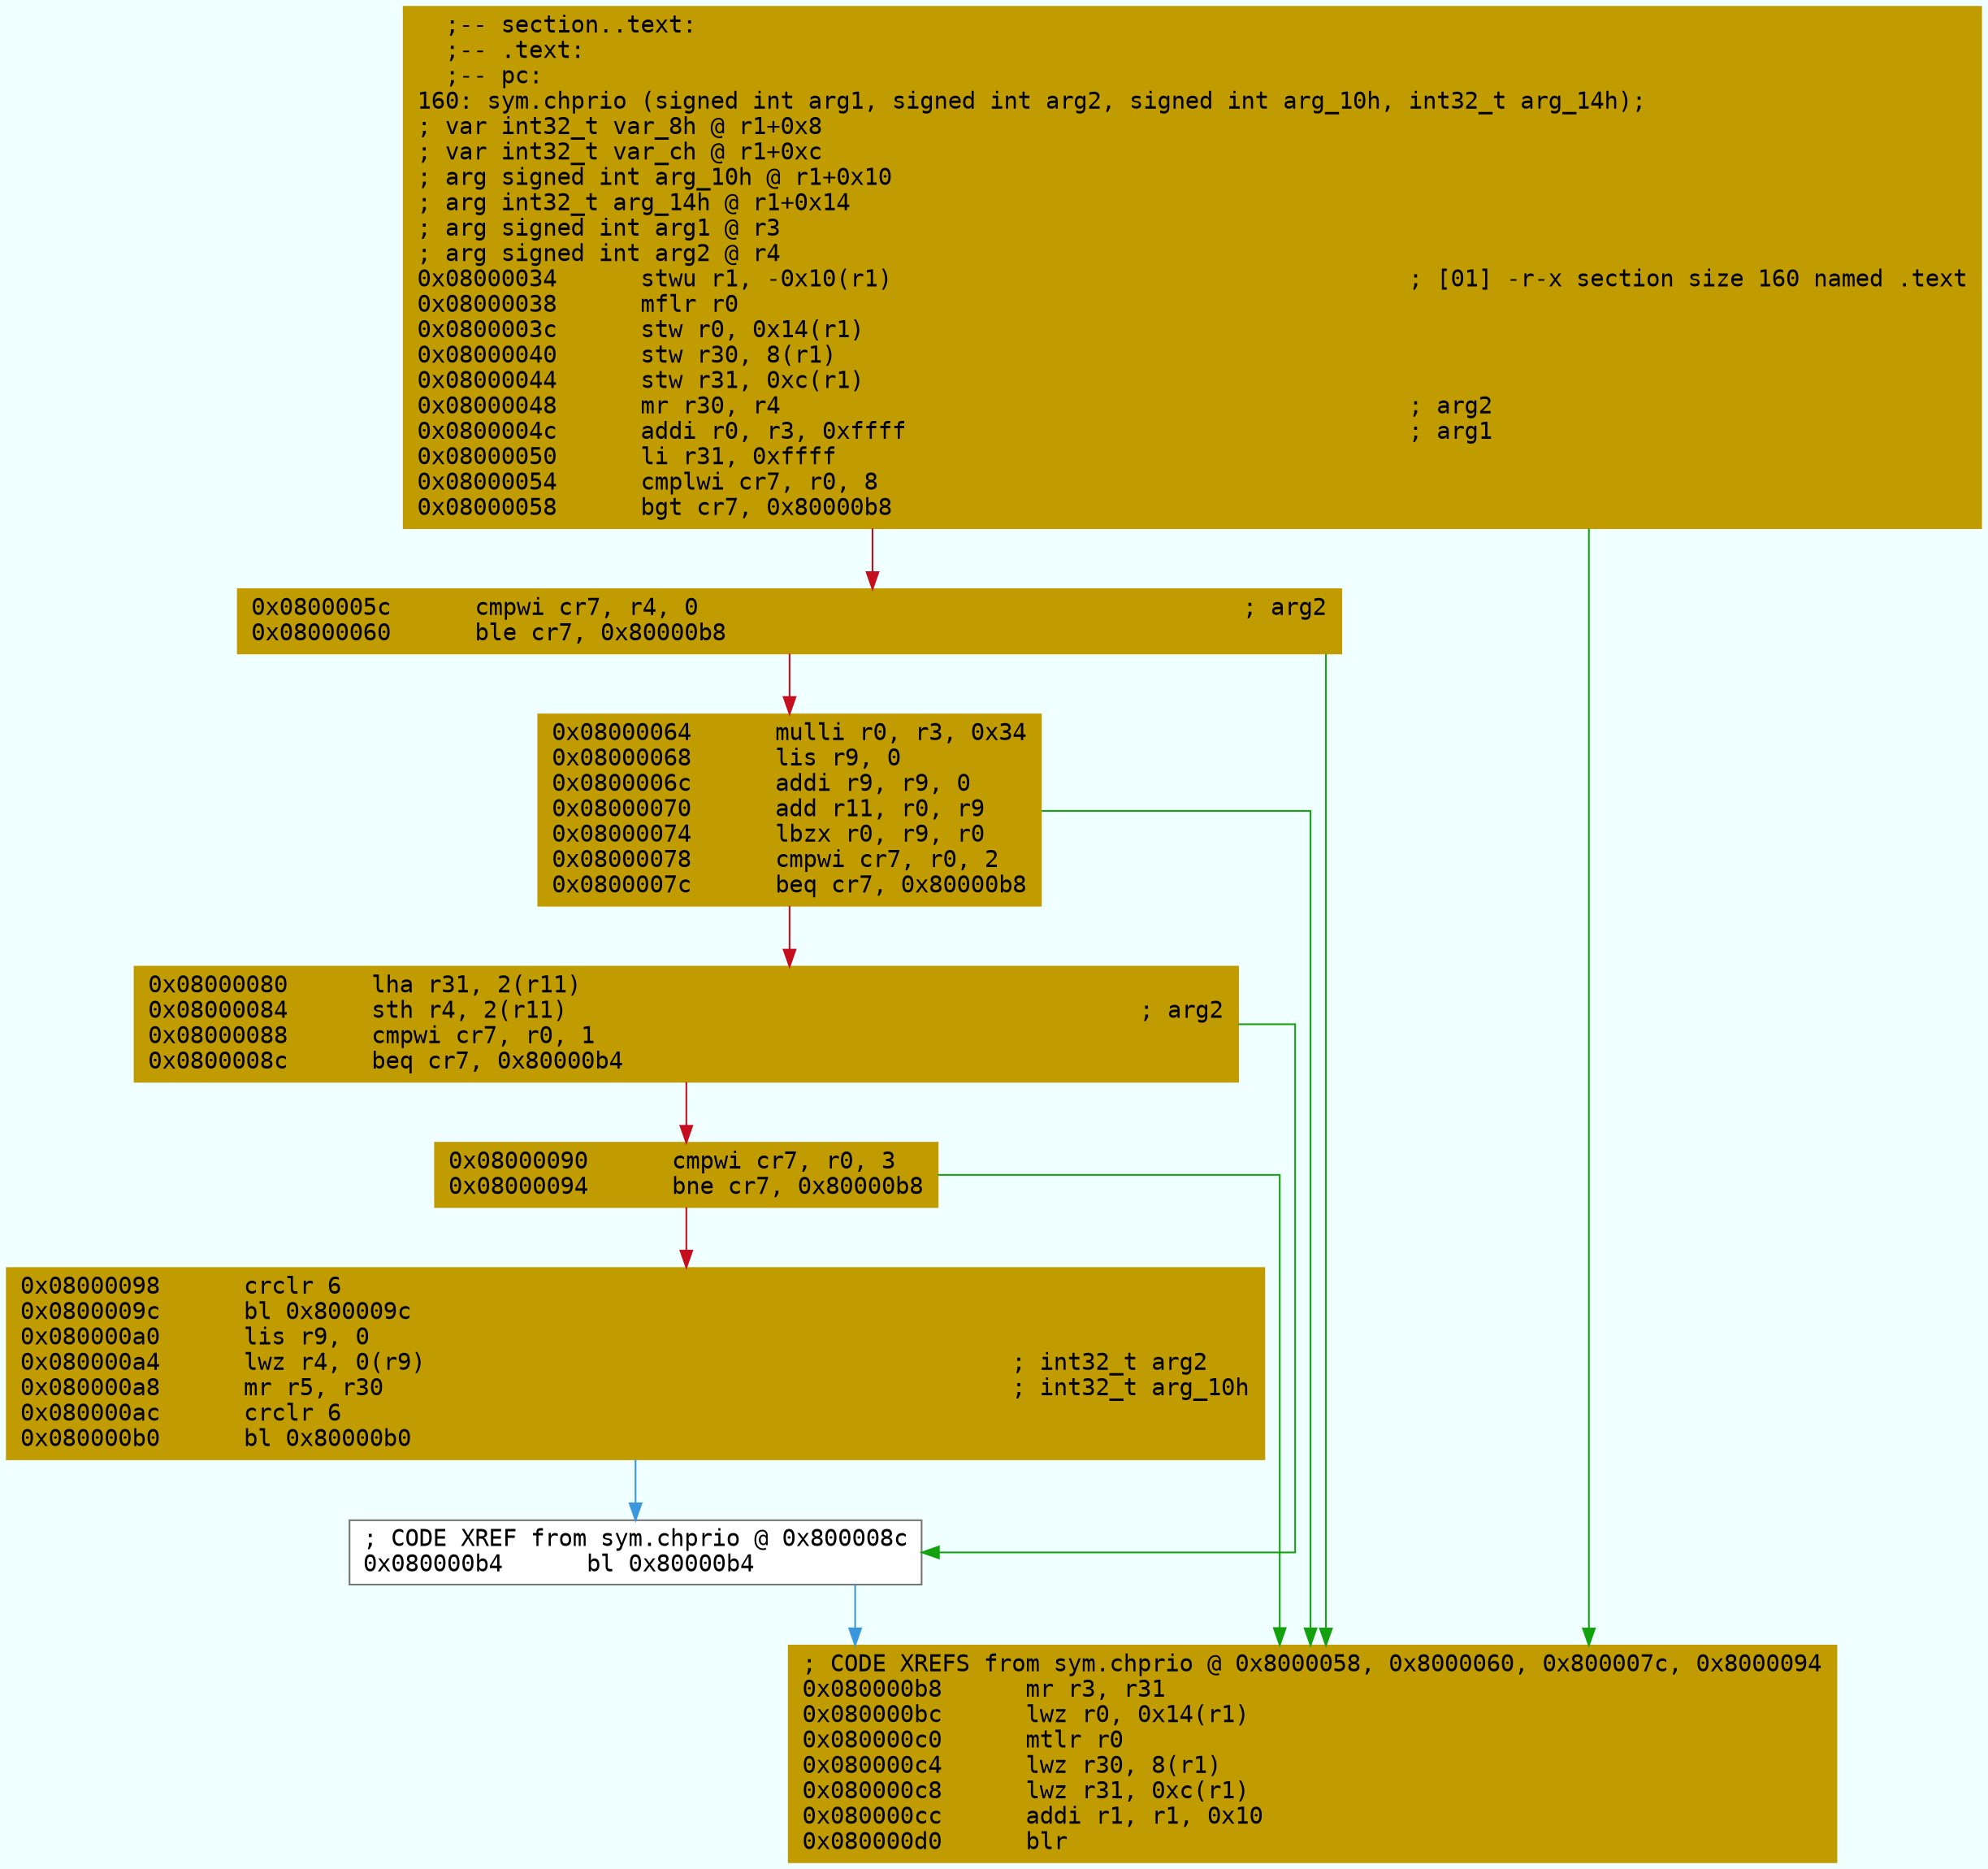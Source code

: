 digraph code {
	graph [bgcolor=azure fontsize=8 fontname="Courier" splines="ortho"];
	node [fillcolor=gray style=filled shape=box];
	edge [arrowhead="normal"];
	"0x08000034" [URL="sym.chprio/0x08000034", fillcolor="#c19c00",color="#c19c00", fontname="Courier",label="  ;-- section..text:\l  ;-- .text:\l  ;-- pc:\l160: sym.chprio (signed int arg1, signed int arg2, signed int arg_10h, int32_t arg_14h);\l; var int32_t var_8h @ r1+0x8\l; var int32_t var_ch @ r1+0xc\l; arg signed int arg_10h @ r1+0x10\l; arg int32_t arg_14h @ r1+0x14\l; arg signed int arg1 @ r3\l; arg signed int arg2 @ r4\l0x08000034      stwu r1, -0x10(r1)                                     ; [01] -r-x section size 160 named .text\l0x08000038      mflr r0\l0x0800003c      stw r0, 0x14(r1)\l0x08000040      stw r30, 8(r1)\l0x08000044      stw r31, 0xc(r1)\l0x08000048      mr r30, r4                                             ; arg2\l0x0800004c      addi r0, r3, 0xffff                                    ; arg1\l0x08000050      li r31, 0xffff\l0x08000054      cmplwi cr7, r0, 8\l0x08000058      bgt cr7, 0x80000b8\l"]
	"0x0800005c" [URL="sym.chprio/0x0800005c", fillcolor="#c19c00",color="#c19c00", fontname="Courier",label="0x0800005c      cmpwi cr7, r4, 0                                       ; arg2\l0x08000060      ble cr7, 0x80000b8\l"]
	"0x08000064" [URL="sym.chprio/0x08000064", fillcolor="#c19c00",color="#c19c00", fontname="Courier",label="0x08000064      mulli r0, r3, 0x34\l0x08000068      lis r9, 0\l0x0800006c      addi r9, r9, 0\l0x08000070      add r11, r0, r9\l0x08000074      lbzx r0, r9, r0\l0x08000078      cmpwi cr7, r0, 2\l0x0800007c      beq cr7, 0x80000b8\l"]
	"0x08000080" [URL="sym.chprio/0x08000080", fillcolor="#c19c00",color="#c19c00", fontname="Courier",label="0x08000080      lha r31, 2(r11)\l0x08000084      sth r4, 2(r11)                                         ; arg2\l0x08000088      cmpwi cr7, r0, 1\l0x0800008c      beq cr7, 0x80000b4\l"]
	"0x08000090" [URL="sym.chprio/0x08000090", fillcolor="#c19c00",color="#c19c00", fontname="Courier",label="0x08000090      cmpwi cr7, r0, 3\l0x08000094      bne cr7, 0x80000b8\l"]
	"0x08000098" [URL="sym.chprio/0x08000098", fillcolor="#c19c00",color="#c19c00", fontname="Courier",label="0x08000098      crclr 6\l0x0800009c      bl 0x800009c\l0x080000a0      lis r9, 0\l0x080000a4      lwz r4, 0(r9)                                          ; int32_t arg2\l0x080000a8      mr r5, r30                                             ; int32_t arg_10h\l0x080000ac      crclr 6\l0x080000b0      bl 0x80000b0\l"]
	"0x080000b4" [URL="sym.chprio/0x080000b4", fillcolor="white",color="#767676", fontname="Courier",label="; CODE XREF from sym.chprio @ 0x800008c\l0x080000b4      bl 0x80000b4\l"]
	"0x080000b8" [URL="sym.chprio/0x080000b8", fillcolor="#c19c00",color="#c19c00", fontname="Courier",label="; CODE XREFS from sym.chprio @ 0x8000058, 0x8000060, 0x800007c, 0x8000094\l0x080000b8      mr r3, r31\l0x080000bc      lwz r0, 0x14(r1)\l0x080000c0      mtlr r0\l0x080000c4      lwz r30, 8(r1)\l0x080000c8      lwz r31, 0xc(r1)\l0x080000cc      addi r1, r1, 0x10\l0x080000d0      blr\l"]
        "0x08000034" -> "0x080000b8" [color="#13a10e"];
        "0x08000034" -> "0x0800005c" [color="#c50f1f"];
        "0x0800005c" -> "0x080000b8" [color="#13a10e"];
        "0x0800005c" -> "0x08000064" [color="#c50f1f"];
        "0x08000064" -> "0x080000b8" [color="#13a10e"];
        "0x08000064" -> "0x08000080" [color="#c50f1f"];
        "0x08000080" -> "0x080000b4" [color="#13a10e"];
        "0x08000080" -> "0x08000090" [color="#c50f1f"];
        "0x08000090" -> "0x080000b8" [color="#13a10e"];
        "0x08000090" -> "0x08000098" [color="#c50f1f"];
        "0x08000098" -> "0x080000b4" [color="#3a96dd"];
        "0x080000b4" -> "0x080000b8" [color="#3a96dd"];
}
